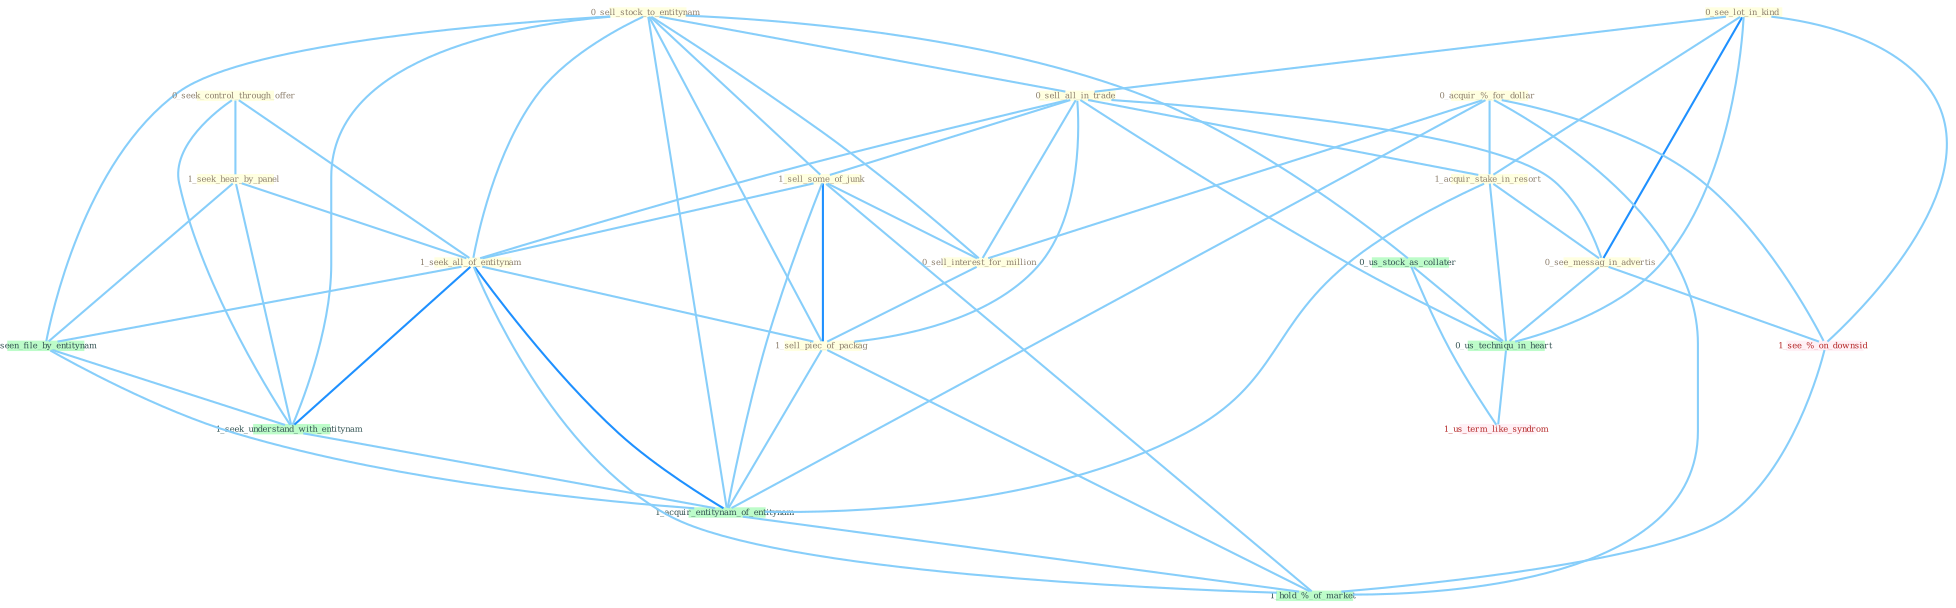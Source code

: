Graph G{ 
    node
    [shape=polygon,style=filled,width=.5,height=.06,color="#BDFCC9",fixedsize=true,fontsize=4,
    fontcolor="#2f4f4f"];
    {node
    [color="#ffffe0", fontcolor="#8b7d6b"] "0_see_lot_in_kind " "0_sell_stock_to_entitynam " "0_acquir_%_for_dollar " "0_seek_control_through_offer " "0_sell_all_in_trade " "1_seek_hear_by_panel " "1_sell_some_of_junk " "1_acquir_stake_in_resort " "1_seek_all_of_entitynam " "0_see_messag_in_advertis " "0_sell_interest_for_million " "1_sell_piec_of_packag "}
{node [color="#fff0f5", fontcolor="#b22222"] "1_see_%_on_downsid " "1_us_term_like_syndrom "}
edge [color="#B0E2FF"];

	"0_see_lot_in_kind " -- "0_sell_all_in_trade " [w="1", color="#87cefa" ];
	"0_see_lot_in_kind " -- "1_acquir_stake_in_resort " [w="1", color="#87cefa" ];
	"0_see_lot_in_kind " -- "0_see_messag_in_advertis " [w="2", color="#1e90ff" , len=0.8];
	"0_see_lot_in_kind " -- "0_us_techniqu_in_heart " [w="1", color="#87cefa" ];
	"0_see_lot_in_kind " -- "1_see_%_on_downsid " [w="1", color="#87cefa" ];
	"0_sell_stock_to_entitynam " -- "0_sell_all_in_trade " [w="1", color="#87cefa" ];
	"0_sell_stock_to_entitynam " -- "1_sell_some_of_junk " [w="1", color="#87cefa" ];
	"0_sell_stock_to_entitynam " -- "1_seek_all_of_entitynam " [w="1", color="#87cefa" ];
	"0_sell_stock_to_entitynam " -- "0_sell_interest_for_million " [w="1", color="#87cefa" ];
	"0_sell_stock_to_entitynam " -- "1_sell_piec_of_packag " [w="1", color="#87cefa" ];
	"0_sell_stock_to_entitynam " -- "1_seen_file_by_entitynam " [w="1", color="#87cefa" ];
	"0_sell_stock_to_entitynam " -- "0_us_stock_as_collater " [w="1", color="#87cefa" ];
	"0_sell_stock_to_entitynam " -- "1_seek_understand_with_entitynam " [w="1", color="#87cefa" ];
	"0_sell_stock_to_entitynam " -- "1_acquir_entitynam_of_entitynam " [w="1", color="#87cefa" ];
	"0_acquir_%_for_dollar " -- "1_acquir_stake_in_resort " [w="1", color="#87cefa" ];
	"0_acquir_%_for_dollar " -- "0_sell_interest_for_million " [w="1", color="#87cefa" ];
	"0_acquir_%_for_dollar " -- "1_acquir_entitynam_of_entitynam " [w="1", color="#87cefa" ];
	"0_acquir_%_for_dollar " -- "1_see_%_on_downsid " [w="1", color="#87cefa" ];
	"0_acquir_%_for_dollar " -- "1_hold_%_of_market " [w="1", color="#87cefa" ];
	"0_seek_control_through_offer " -- "1_seek_hear_by_panel " [w="1", color="#87cefa" ];
	"0_seek_control_through_offer " -- "1_seek_all_of_entitynam " [w="1", color="#87cefa" ];
	"0_seek_control_through_offer " -- "1_seek_understand_with_entitynam " [w="1", color="#87cefa" ];
	"0_sell_all_in_trade " -- "1_sell_some_of_junk " [w="1", color="#87cefa" ];
	"0_sell_all_in_trade " -- "1_acquir_stake_in_resort " [w="1", color="#87cefa" ];
	"0_sell_all_in_trade " -- "1_seek_all_of_entitynam " [w="1", color="#87cefa" ];
	"0_sell_all_in_trade " -- "0_see_messag_in_advertis " [w="1", color="#87cefa" ];
	"0_sell_all_in_trade " -- "0_sell_interest_for_million " [w="1", color="#87cefa" ];
	"0_sell_all_in_trade " -- "1_sell_piec_of_packag " [w="1", color="#87cefa" ];
	"0_sell_all_in_trade " -- "0_us_techniqu_in_heart " [w="1", color="#87cefa" ];
	"1_seek_hear_by_panel " -- "1_seek_all_of_entitynam " [w="1", color="#87cefa" ];
	"1_seek_hear_by_panel " -- "1_seen_file_by_entitynam " [w="1", color="#87cefa" ];
	"1_seek_hear_by_panel " -- "1_seek_understand_with_entitynam " [w="1", color="#87cefa" ];
	"1_sell_some_of_junk " -- "1_seek_all_of_entitynam " [w="1", color="#87cefa" ];
	"1_sell_some_of_junk " -- "0_sell_interest_for_million " [w="1", color="#87cefa" ];
	"1_sell_some_of_junk " -- "1_sell_piec_of_packag " [w="2", color="#1e90ff" , len=0.8];
	"1_sell_some_of_junk " -- "1_acquir_entitynam_of_entitynam " [w="1", color="#87cefa" ];
	"1_sell_some_of_junk " -- "1_hold_%_of_market " [w="1", color="#87cefa" ];
	"1_acquir_stake_in_resort " -- "0_see_messag_in_advertis " [w="1", color="#87cefa" ];
	"1_acquir_stake_in_resort " -- "1_acquir_entitynam_of_entitynam " [w="1", color="#87cefa" ];
	"1_acquir_stake_in_resort " -- "0_us_techniqu_in_heart " [w="1", color="#87cefa" ];
	"1_seek_all_of_entitynam " -- "1_sell_piec_of_packag " [w="1", color="#87cefa" ];
	"1_seek_all_of_entitynam " -- "1_seen_file_by_entitynam " [w="1", color="#87cefa" ];
	"1_seek_all_of_entitynam " -- "1_seek_understand_with_entitynam " [w="2", color="#1e90ff" , len=0.8];
	"1_seek_all_of_entitynam " -- "1_acquir_entitynam_of_entitynam " [w="2", color="#1e90ff" , len=0.8];
	"1_seek_all_of_entitynam " -- "1_hold_%_of_market " [w="1", color="#87cefa" ];
	"0_see_messag_in_advertis " -- "0_us_techniqu_in_heart " [w="1", color="#87cefa" ];
	"0_see_messag_in_advertis " -- "1_see_%_on_downsid " [w="1", color="#87cefa" ];
	"0_sell_interest_for_million " -- "1_sell_piec_of_packag " [w="1", color="#87cefa" ];
	"1_sell_piec_of_packag " -- "1_acquir_entitynam_of_entitynam " [w="1", color="#87cefa" ];
	"1_sell_piec_of_packag " -- "1_hold_%_of_market " [w="1", color="#87cefa" ];
	"1_seen_file_by_entitynam " -- "1_seek_understand_with_entitynam " [w="1", color="#87cefa" ];
	"1_seen_file_by_entitynam " -- "1_acquir_entitynam_of_entitynam " [w="1", color="#87cefa" ];
	"0_us_stock_as_collater " -- "0_us_techniqu_in_heart " [w="1", color="#87cefa" ];
	"0_us_stock_as_collater " -- "1_us_term_like_syndrom " [w="1", color="#87cefa" ];
	"1_seek_understand_with_entitynam " -- "1_acquir_entitynam_of_entitynam " [w="1", color="#87cefa" ];
	"1_acquir_entitynam_of_entitynam " -- "1_hold_%_of_market " [w="1", color="#87cefa" ];
	"0_us_techniqu_in_heart " -- "1_us_term_like_syndrom " [w="1", color="#87cefa" ];
	"1_see_%_on_downsid " -- "1_hold_%_of_market " [w="1", color="#87cefa" ];
}